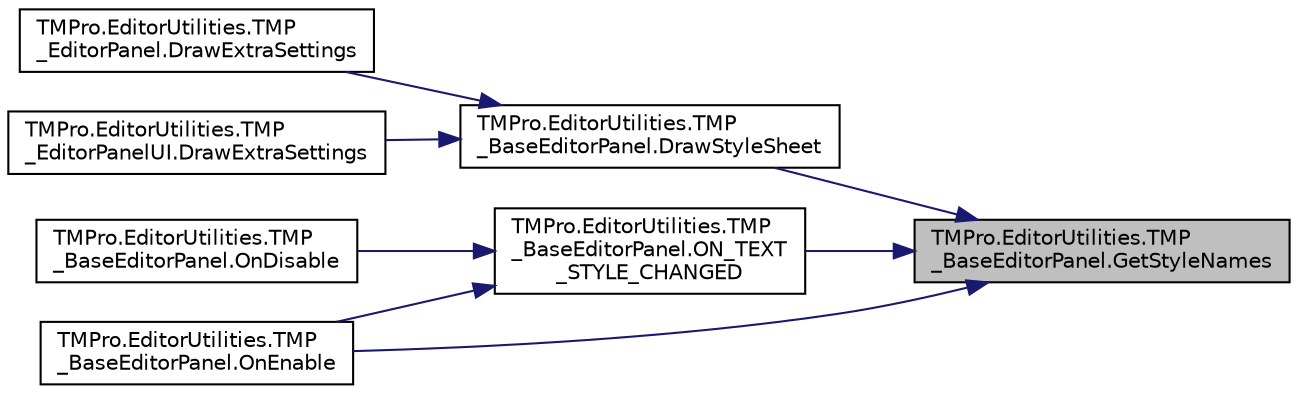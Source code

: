 digraph "TMPro.EditorUtilities.TMP_BaseEditorPanel.GetStyleNames"
{
 // LATEX_PDF_SIZE
  edge [fontname="Helvetica",fontsize="10",labelfontname="Helvetica",labelfontsize="10"];
  node [fontname="Helvetica",fontsize="10",shape=record];
  rankdir="RL";
  Node1 [label="TMPro.EditorUtilities.TMP\l_BaseEditorPanel.GetStyleNames",height=0.2,width=0.4,color="black", fillcolor="grey75", style="filled", fontcolor="black",tooltip=" "];
  Node1 -> Node2 [dir="back",color="midnightblue",fontsize="10",style="solid",fontname="Helvetica"];
  Node2 [label="TMPro.EditorUtilities.TMP\l_BaseEditorPanel.DrawStyleSheet",height=0.2,width=0.4,color="black", fillcolor="white", style="filled",URL="$class_t_m_pro_1_1_editor_utilities_1_1_t_m_p___base_editor_panel.html#a9229f6798cf3022fb29ade35a32de9e4",tooltip=" "];
  Node2 -> Node3 [dir="back",color="midnightblue",fontsize="10",style="solid",fontname="Helvetica"];
  Node3 [label="TMPro.EditorUtilities.TMP\l_EditorPanel.DrawExtraSettings",height=0.2,width=0.4,color="black", fillcolor="white", style="filled",URL="$class_t_m_pro_1_1_editor_utilities_1_1_t_m_p___editor_panel.html#a1327e18c85ce07f1459cf271359a6048",tooltip=" "];
  Node2 -> Node4 [dir="back",color="midnightblue",fontsize="10",style="solid",fontname="Helvetica"];
  Node4 [label="TMPro.EditorUtilities.TMP\l_EditorPanelUI.DrawExtraSettings",height=0.2,width=0.4,color="black", fillcolor="white", style="filled",URL="$class_t_m_pro_1_1_editor_utilities_1_1_t_m_p___editor_panel_u_i.html#ab479d514050bbbdb9ba0982be775ab43",tooltip=" "];
  Node1 -> Node5 [dir="back",color="midnightblue",fontsize="10",style="solid",fontname="Helvetica"];
  Node5 [label="TMPro.EditorUtilities.TMP\l_BaseEditorPanel.ON_TEXT\l_STYLE_CHANGED",height=0.2,width=0.4,color="black", fillcolor="white", style="filled",URL="$class_t_m_pro_1_1_editor_utilities_1_1_t_m_p___base_editor_panel.html#a1562b0a82679bd59481342d75b096040",tooltip=" "];
  Node5 -> Node6 [dir="back",color="midnightblue",fontsize="10",style="solid",fontname="Helvetica"];
  Node6 [label="TMPro.EditorUtilities.TMP\l_BaseEditorPanel.OnDisable",height=0.2,width=0.4,color="black", fillcolor="white", style="filled",URL="$class_t_m_pro_1_1_editor_utilities_1_1_t_m_p___base_editor_panel.html#aef86582a22c23f9a5dd2236eb704aac7",tooltip=" "];
  Node5 -> Node7 [dir="back",color="midnightblue",fontsize="10",style="solid",fontname="Helvetica"];
  Node7 [label="TMPro.EditorUtilities.TMP\l_BaseEditorPanel.OnEnable",height=0.2,width=0.4,color="black", fillcolor="white", style="filled",URL="$class_t_m_pro_1_1_editor_utilities_1_1_t_m_p___base_editor_panel.html#a3a60309b317f09709852e0c8013e6849",tooltip=" "];
  Node1 -> Node7 [dir="back",color="midnightblue",fontsize="10",style="solid",fontname="Helvetica"];
}
